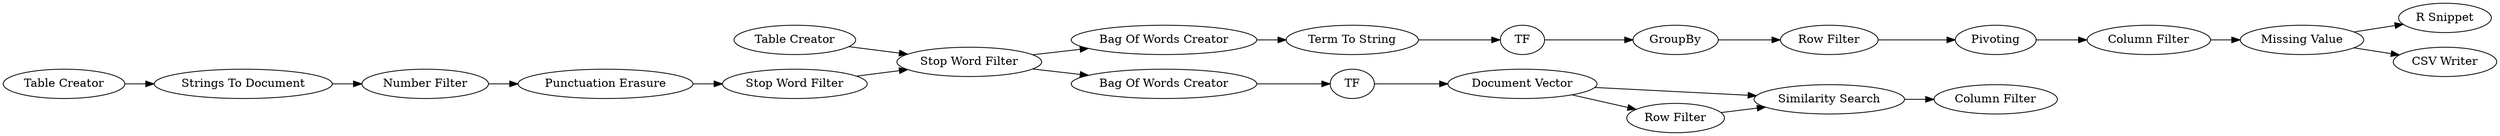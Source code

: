 digraph {
	"-1880636302850700659_323" [label=TF]
	"-1880636302850700659_328" [label=TF]
	"-1880636302850700659_316" [label="Column Filter"]
	"-897229339408354031_341" [label="Table Creator"]
	"-1880636302850700659_327" [label="Bag Of Words Creator"]
	"-1880636302850700659_321" [label="Strings To Document"]
	"-1880636302850700659_335" [label="R Snippet"]
	"-1880636302850700659_325" [label="Missing Value"]
	"-1880636302850700659_326" [label="Row Filter"]
	"-1880636302850700659_313" [label="Similarity Search"]
	"-1880636302850700659_332" [label="CSV Writer"]
	"-1880636302850700659_347" [label="Table Creator"]
	"-1880636302850700659_334" [label="Term To String"]
	"-897229339408354031_340" [label="Stop Word Filter"]
	"-1880636302850700659_322" [label="Bag Of Words Creator"]
	"-1880636302850700659_333" [label=GroupBy]
	"-1880636302850700659_315" [label="Row Filter"]
	"-1880636302850700659_303" [label=Pivoting]
	"-1880636302850700659_314" [label="Document Vector"]
	"-1880636302850700659_307" [label="Column Filter"]
	"-897229339408354031_356" [label="Number Filter"]
	"-897229339408354031_336" [label="Punctuation Erasure"]
	"-897229339408354031_337" [label="Stop Word Filter"]
	"-897229339408354031_340" -> "-1880636302850700659_327"
	"-897229339408354031_340" -> "-1880636302850700659_322"
	"-1880636302850700659_322" -> "-1880636302850700659_323"
	"-1880636302850700659_303" -> "-1880636302850700659_307"
	"-1880636302850700659_334" -> "-1880636302850700659_328"
	"-1880636302850700659_333" -> "-1880636302850700659_326"
	"-1880636302850700659_325" -> "-1880636302850700659_335"
	"-1880636302850700659_314" -> "-1880636302850700659_315"
	"-897229339408354031_337" -> "-897229339408354031_340"
	"-1880636302850700659_313" -> "-1880636302850700659_316"
	"-1880636302850700659_321" -> "-897229339408354031_356"
	"-1880636302850700659_328" -> "-1880636302850700659_333"
	"-897229339408354031_356" -> "-897229339408354031_336"
	"-1880636302850700659_315" -> "-1880636302850700659_313"
	"-1880636302850700659_325" -> "-1880636302850700659_332"
	"-1880636302850700659_323" -> "-1880636302850700659_314"
	"-1880636302850700659_307" -> "-1880636302850700659_325"
	"-1880636302850700659_326" -> "-1880636302850700659_303"
	"-1880636302850700659_347" -> "-1880636302850700659_321"
	"-897229339408354031_341" -> "-897229339408354031_340"
	"-897229339408354031_336" -> "-897229339408354031_337"
	"-1880636302850700659_314" -> "-1880636302850700659_313"
	"-1880636302850700659_327" -> "-1880636302850700659_334"
	rankdir=LR
}

